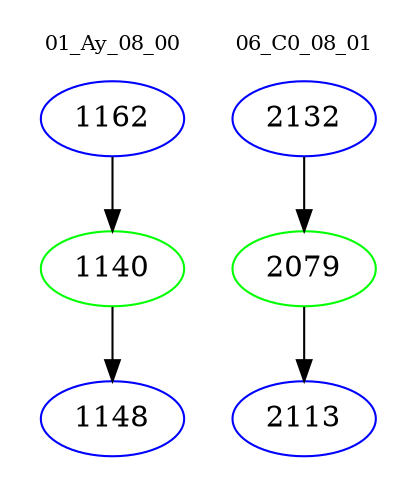 digraph{
subgraph cluster_0 {
color = white
label = "01_Ay_08_00";
fontsize=10;
T0_1162 [label="1162", color="blue"]
T0_1162 -> T0_1140 [color="black"]
T0_1140 [label="1140", color="green"]
T0_1140 -> T0_1148 [color="black"]
T0_1148 [label="1148", color="blue"]
}
subgraph cluster_1 {
color = white
label = "06_C0_08_01";
fontsize=10;
T1_2132 [label="2132", color="blue"]
T1_2132 -> T1_2079 [color="black"]
T1_2079 [label="2079", color="green"]
T1_2079 -> T1_2113 [color="black"]
T1_2113 [label="2113", color="blue"]
}
}

